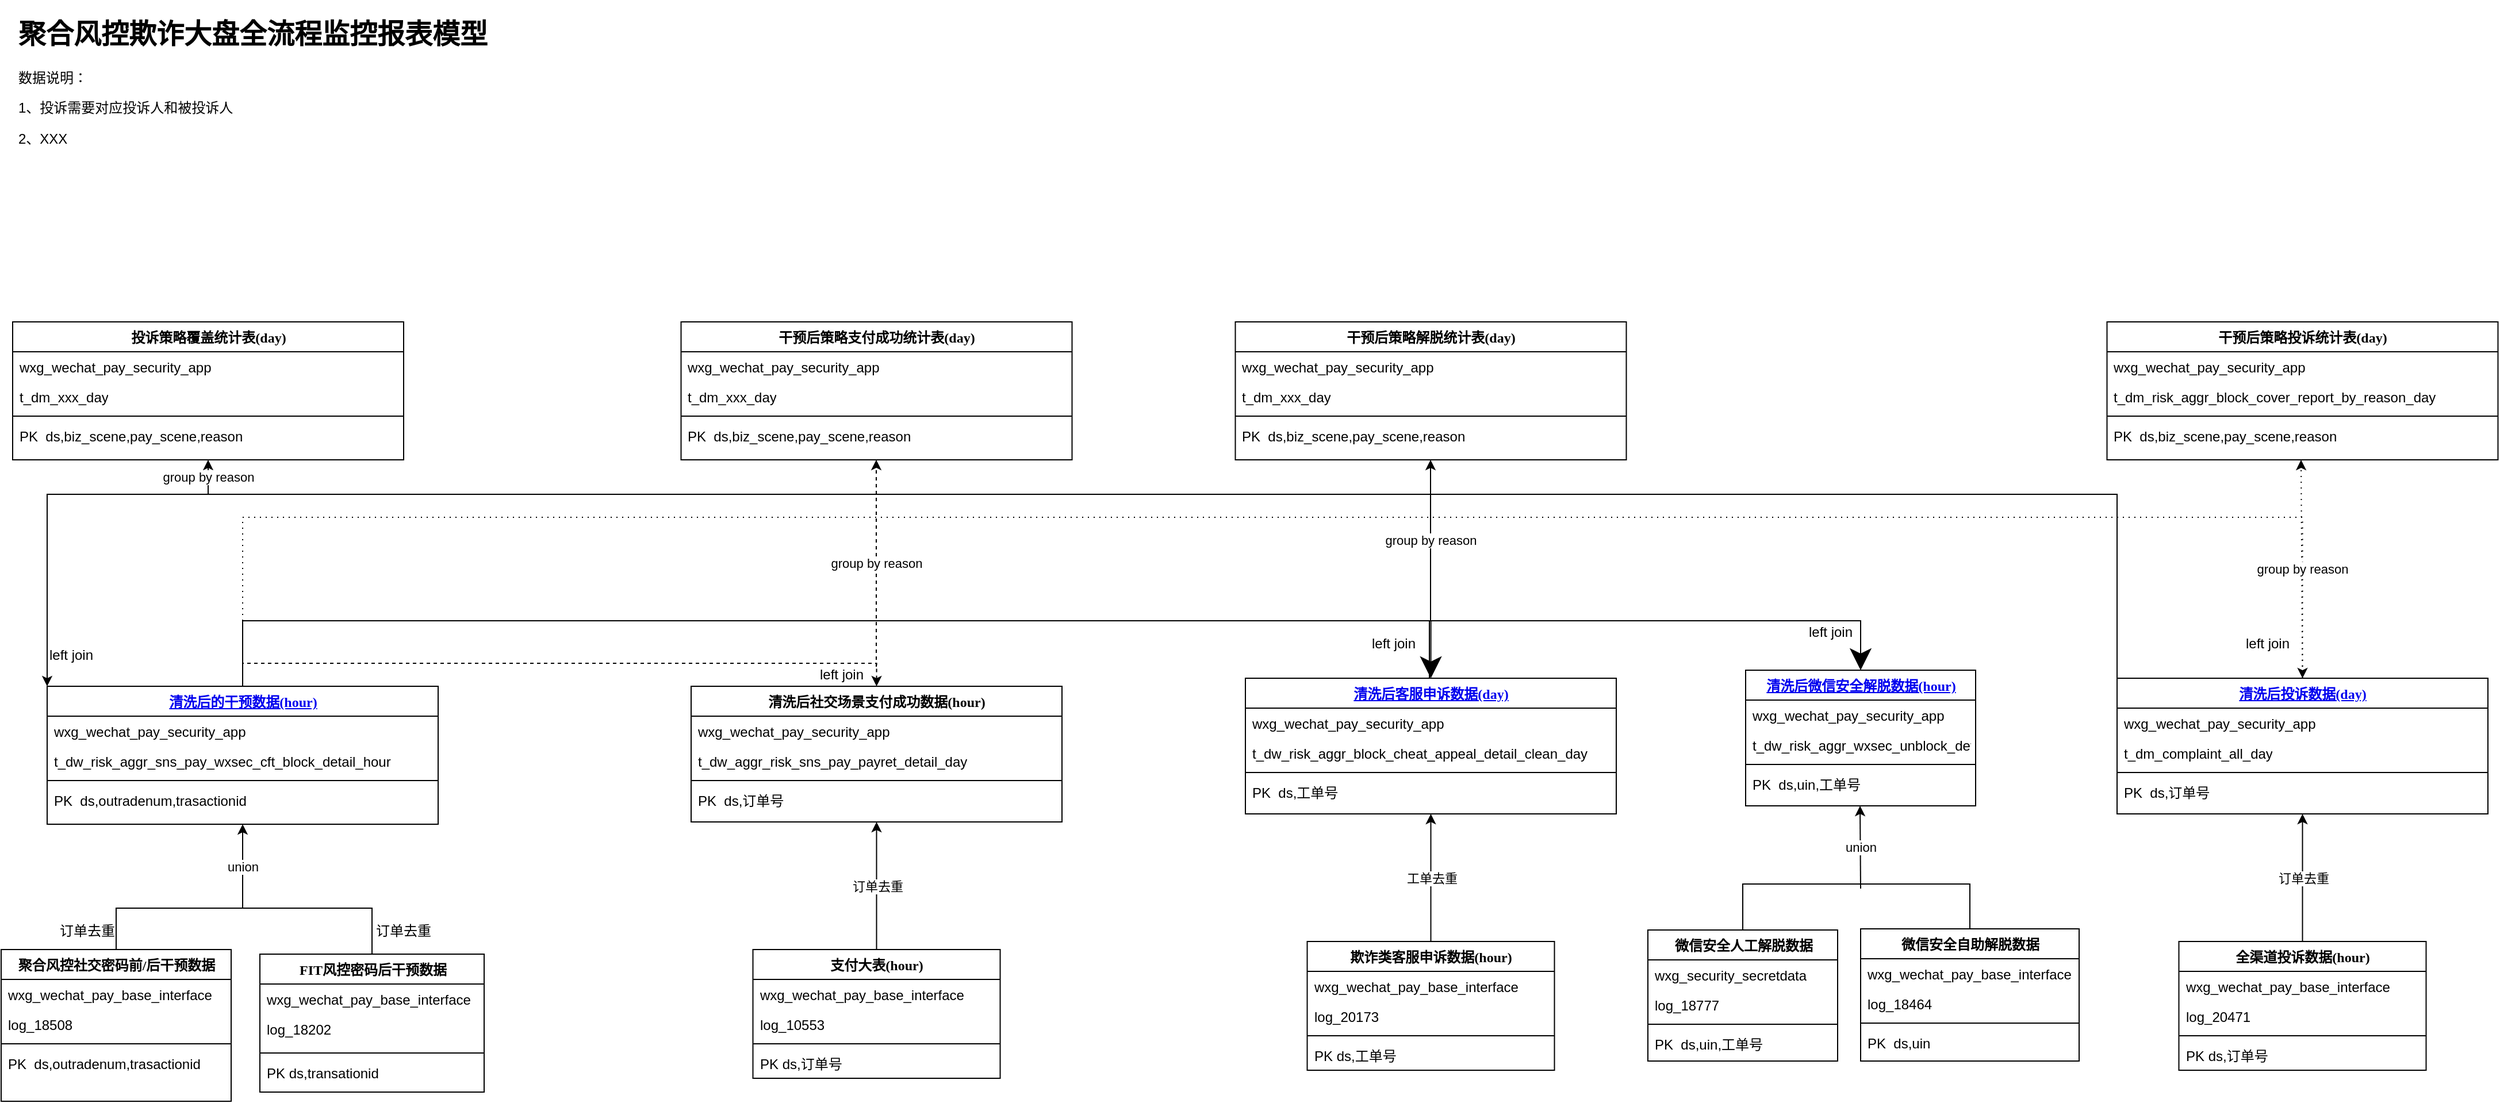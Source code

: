 <mxfile version="13.6.2" type="github">
  <diagram name="Page-1" id="6133507b-19e7-1e82-6fc7-422aa6c4b21f">
    <mxGraphModel dx="1268" dy="1055" grid="1" gridSize="10" guides="1" tooltips="1" connect="1" arrows="1" fold="1" page="1" pageScale="1" pageWidth="2336" pageHeight="1654" background="#ffffff" math="0" shadow="0">
      <root>
        <mxCell id="0" />
        <mxCell id="1" parent="0" />
        <mxCell id="b94bc138ca980ef-8" style="edgeStyle=orthogonalEdgeStyle;rounded=0;html=1;labelBackgroundColor=none;startArrow=none;startFill=0;startSize=8;endArrow=classic;endFill=1;endSize=16;fontFamily=Verdana;fontSize=12;exitX=0.5;exitY=0;exitDx=0;exitDy=0;entryX=0.5;entryY=0;entryDx=0;entryDy=0;" parent="1" source="78961159f06e98e8-43" target="M_9KOcnQaPbsYo9cMEfQ-25" edge="1">
          <mxGeometry relative="1" as="geometry">
            <Array as="points">
              <mxPoint x="260" y="720" />
              <mxPoint x="1293" y="720" />
            </Array>
          </mxGeometry>
        </mxCell>
        <mxCell id="M_9KOcnQaPbsYo9cMEfQ-35" style="rounded=0;orthogonalLoop=1;jettySize=auto;html=1;exitX=0.5;exitY=0;exitDx=0;exitDy=0;entryX=0.5;entryY=0;entryDx=0;entryDy=0;verticalAlign=middle;endArrow=none;endFill=0;edgeStyle=orthogonalEdgeStyle;" edge="1" parent="1" source="235556782a83e6d0-1" target="78961159f06e98e8-69">
          <mxGeometry relative="1" as="geometry">
            <Array as="points">
              <mxPoint x="150" y="970" />
              <mxPoint x="373" y="970" />
            </Array>
          </mxGeometry>
        </mxCell>
        <mxCell id="M_9KOcnQaPbsYo9cMEfQ-14" value="&lt;h1&gt;聚合风控欺诈大盘全流程监控报表模型&lt;/h1&gt;&lt;p&gt;数据说明：&lt;/p&gt;&lt;p&gt;1、投诉需要对应投诉人和被投诉人&lt;/p&gt;&lt;p&gt;2、XXX&lt;/p&gt;" style="text;html=1;strokeColor=none;fillColor=none;spacing=5;spacingTop=-20;whiteSpace=wrap;overflow=hidden;rounded=0;" vertex="1" parent="1">
          <mxGeometry x="60" y="190" width="435" height="120" as="geometry" />
        </mxCell>
        <mxCell id="M_9KOcnQaPbsYo9cMEfQ-30" value="" style="endArrow=classic;html=1;entryX=0.5;entryY=1;entryDx=0;entryDy=0;exitX=0.5;exitY=0;exitDx=0;exitDy=0;" edge="1" parent="1" source="78961159f06e98e8-95" target="M_9KOcnQaPbsYo9cMEfQ-25">
          <mxGeometry relative="1" as="geometry">
            <mxPoint x="1295.75" y="992" as="sourcePoint" />
            <mxPoint x="1265.75" y="885" as="targetPoint" />
          </mxGeometry>
        </mxCell>
        <mxCell id="M_9KOcnQaPbsYo9cMEfQ-31" value="工单去重" style="edgeLabel;resizable=0;html=1;align=center;verticalAlign=middle;" connectable="0" vertex="1" parent="M_9KOcnQaPbsYo9cMEfQ-30">
          <mxGeometry relative="1" as="geometry" />
        </mxCell>
        <mxCell id="M_9KOcnQaPbsYo9cMEfQ-41" value="" style="endArrow=classic;html=1;entryX=0.5;entryY=1;entryDx=0;entryDy=0;" edge="1" parent="1" target="78961159f06e98e8-43">
          <mxGeometry relative="1" as="geometry">
            <mxPoint x="260" y="970" as="sourcePoint" />
            <mxPoint x="380" y="970" as="targetPoint" />
          </mxGeometry>
        </mxCell>
        <mxCell id="M_9KOcnQaPbsYo9cMEfQ-42" value="union" style="edgeLabel;resizable=0;html=1;align=center;verticalAlign=middle;" connectable="0" vertex="1" parent="M_9KOcnQaPbsYo9cMEfQ-41">
          <mxGeometry relative="1" as="geometry" />
        </mxCell>
        <mxCell id="M_9KOcnQaPbsYo9cMEfQ-103" style="edgeStyle=orthogonalEdgeStyle;rounded=0;orthogonalLoop=1;jettySize=auto;html=1;exitX=0.5;exitY=0;exitDx=0;exitDy=0;entryX=0.5;entryY=0;entryDx=0;entryDy=0;dashed=1;startArrow=none;startFill=0;endArrow=classic;endFill=1;" edge="1" parent="1" source="78961159f06e98e8-43" target="M_9KOcnQaPbsYo9cMEfQ-94">
          <mxGeometry relative="1" as="geometry" />
        </mxCell>
        <mxCell id="M_9KOcnQaPbsYo9cMEfQ-48" value="" style="endArrow=classic;html=1;entryX=0.5;entryY=1;entryDx=0;entryDy=0;" edge="1" parent="1">
          <mxGeometry relative="1" as="geometry">
            <mxPoint x="1667" y="953" as="sourcePoint" />
            <mxPoint x="1666.5" y="881" as="targetPoint" />
          </mxGeometry>
        </mxCell>
        <mxCell id="M_9KOcnQaPbsYo9cMEfQ-49" value="union" style="edgeLabel;resizable=0;html=1;align=center;verticalAlign=middle;" connectable="0" vertex="1" parent="M_9KOcnQaPbsYo9cMEfQ-48">
          <mxGeometry relative="1" as="geometry" />
        </mxCell>
        <mxCell id="M_9KOcnQaPbsYo9cMEfQ-50" style="rounded=0;orthogonalLoop=1;jettySize=auto;html=1;exitX=0.5;exitY=0;exitDx=0;exitDy=0;entryX=0.5;entryY=0;entryDx=0;entryDy=0;verticalAlign=middle;endArrow=none;endFill=0;edgeStyle=orthogonalEdgeStyle;" edge="1" parent="1" source="78961159f06e98e8-108" target="78961159f06e98e8-82">
          <mxGeometry relative="1" as="geometry">
            <mxPoint x="1555.75" y="985" as="sourcePoint" />
            <mxPoint x="1778.25" y="989" as="targetPoint" />
            <Array as="points">
              <mxPoint x="1565" y="949" />
              <mxPoint x="1762" y="949" />
            </Array>
          </mxGeometry>
        </mxCell>
        <mxCell id="M_9KOcnQaPbsYo9cMEfQ-60" value="订单去重" style="text;html=1;strokeColor=none;fillColor=none;align=center;verticalAlign=middle;whiteSpace=wrap;rounded=0;" vertex="1" parent="1">
          <mxGeometry x="100" y="980" width="50" height="20" as="geometry" />
        </mxCell>
        <mxCell id="M_9KOcnQaPbsYo9cMEfQ-61" value="订单去重" style="text;html=1;strokeColor=none;fillColor=none;align=center;verticalAlign=middle;whiteSpace=wrap;rounded=0;" vertex="1" parent="1">
          <mxGeometry x="370" y="980" width="60" height="20" as="geometry" />
        </mxCell>
        <mxCell id="M_9KOcnQaPbsYo9cMEfQ-69" value="" style="endArrow=classic;html=1;entryX=0.5;entryY=1;entryDx=0;entryDy=0;exitX=0.5;exitY=0;exitDx=0;exitDy=0;" edge="1" source="M_9KOcnQaPbsYo9cMEfQ-64" target="M_9KOcnQaPbsYo9cMEfQ-71" parent="1">
          <mxGeometry relative="1" as="geometry">
            <mxPoint x="2053.75" y="992" as="sourcePoint" />
            <mxPoint x="2023.75" y="885" as="targetPoint" />
          </mxGeometry>
        </mxCell>
        <mxCell id="M_9KOcnQaPbsYo9cMEfQ-70" value="订单去重" style="edgeLabel;resizable=0;html=1;align=center;verticalAlign=middle;" connectable="0" vertex="1" parent="M_9KOcnQaPbsYo9cMEfQ-69">
          <mxGeometry relative="1" as="geometry" />
        </mxCell>
        <mxCell id="M_9KOcnQaPbsYo9cMEfQ-82" value="" style="endArrow=classic;html=1;" edge="1" parent="1">
          <mxGeometry relative="1" as="geometry">
            <mxPoint x="1293" y="720" as="sourcePoint" />
            <mxPoint x="1293" y="580" as="targetPoint" />
          </mxGeometry>
        </mxCell>
        <mxCell id="M_9KOcnQaPbsYo9cMEfQ-83" value="group by reason" style="edgeLabel;resizable=0;html=1;align=center;verticalAlign=middle;" connectable="0" vertex="1" parent="M_9KOcnQaPbsYo9cMEfQ-82">
          <mxGeometry relative="1" as="geometry" />
        </mxCell>
        <mxCell id="M_9KOcnQaPbsYo9cMEfQ-84" value="left join" style="text;html=1;strokeColor=none;fillColor=none;align=center;verticalAlign=middle;whiteSpace=wrap;rounded=0;" vertex="1" parent="1">
          <mxGeometry x="1230" y="730" width="62" height="20" as="geometry" />
        </mxCell>
        <mxCell id="M_9KOcnQaPbsYo9cMEfQ-85" value="left join" style="text;html=1;strokeColor=none;fillColor=none;align=center;verticalAlign=middle;whiteSpace=wrap;rounded=0;" vertex="1" parent="1">
          <mxGeometry x="1610" y="720" width="62" height="20" as="geometry" />
        </mxCell>
        <mxCell id="M_9KOcnQaPbsYo9cMEfQ-86" style="edgeStyle=orthogonalEdgeStyle;rounded=0;html=1;labelBackgroundColor=none;startArrow=none;startFill=0;startSize=8;endArrow=classic;endFill=1;endSize=16;fontFamily=Verdana;fontSize=12;exitX=0.5;exitY=0;exitDx=0;exitDy=0;entryX=0.5;entryY=0;entryDx=0;entryDy=0;" edge="1" parent="1" target="78961159f06e98e8-17">
          <mxGeometry relative="1" as="geometry">
            <Array as="points">
              <mxPoint x="1292" y="720" />
              <mxPoint x="1667" y="720" />
            </Array>
            <mxPoint x="1292" y="770" as="sourcePoint" />
            <mxPoint x="1703.25" y="770" as="targetPoint" />
          </mxGeometry>
        </mxCell>
        <mxCell id="M_9KOcnQaPbsYo9cMEfQ-87" value="" style="endArrow=classic;html=1;entryX=0.5;entryY=1;entryDx=0;entryDy=0;exitX=0.5;exitY=0;exitDx=0;exitDy=0;" edge="1" source="M_9KOcnQaPbsYo9cMEfQ-89" target="M_9KOcnQaPbsYo9cMEfQ-94" parent="1">
          <mxGeometry relative="1" as="geometry">
            <mxPoint x="813.75" y="999" as="sourcePoint" />
            <mxPoint x="783.75" y="892" as="targetPoint" />
          </mxGeometry>
        </mxCell>
        <mxCell id="M_9KOcnQaPbsYo9cMEfQ-88" value="订单去重" style="edgeLabel;resizable=0;html=1;align=center;verticalAlign=middle;" connectable="0" vertex="1" parent="M_9KOcnQaPbsYo9cMEfQ-87">
          <mxGeometry relative="1" as="geometry" />
        </mxCell>
        <mxCell id="M_9KOcnQaPbsYo9cMEfQ-101" value="left join" style="text;html=1;strokeColor=none;fillColor=none;align=center;verticalAlign=middle;whiteSpace=wrap;rounded=0;" vertex="1" parent="1">
          <mxGeometry x="750" y="757" width="62" height="20" as="geometry" />
        </mxCell>
        <mxCell id="M_9KOcnQaPbsYo9cMEfQ-110" value="" style="endArrow=classic;html=1;dashed=1;" edge="1" parent="1">
          <mxGeometry relative="1" as="geometry">
            <mxPoint x="811" y="760" as="sourcePoint" />
            <mxPoint x="811" y="580" as="targetPoint" />
          </mxGeometry>
        </mxCell>
        <mxCell id="M_9KOcnQaPbsYo9cMEfQ-111" value="group by reason" style="edgeLabel;resizable=0;html=1;align=center;verticalAlign=middle;" connectable="0" vertex="1" parent="M_9KOcnQaPbsYo9cMEfQ-110">
          <mxGeometry relative="1" as="geometry" />
        </mxCell>
        <mxCell id="M_9KOcnQaPbsYo9cMEfQ-112" style="edgeStyle=orthogonalEdgeStyle;rounded=0;orthogonalLoop=1;jettySize=auto;html=1;entryX=0.5;entryY=0;entryDx=0;entryDy=0;dashed=1;startArrow=none;startFill=0;endArrow=classic;endFill=1;dashPattern=1 4;" edge="1" parent="1" target="M_9KOcnQaPbsYo9cMEfQ-71">
          <mxGeometry relative="1" as="geometry">
            <mxPoint x="260" y="770" as="sourcePoint" />
            <mxPoint x="821.25" y="787" as="targetPoint" />
            <Array as="points">
              <mxPoint x="260" y="630" />
              <mxPoint x="2051" y="630" />
            </Array>
          </mxGeometry>
        </mxCell>
        <mxCell id="M_9KOcnQaPbsYo9cMEfQ-113" value="left join" style="text;html=1;strokeColor=none;fillColor=none;align=center;verticalAlign=middle;whiteSpace=wrap;rounded=0;" vertex="1" parent="1">
          <mxGeometry x="1990" y="730" width="62" height="20" as="geometry" />
        </mxCell>
        <mxCell id="M_9KOcnQaPbsYo9cMEfQ-119" value="" style="endArrow=classic;html=1;dashed=1;dashPattern=1 4;exitX=0.5;exitY=0;exitDx=0;exitDy=0;" edge="1" parent="1" source="M_9KOcnQaPbsYo9cMEfQ-71">
          <mxGeometry relative="1" as="geometry">
            <mxPoint x="2050" y="720" as="sourcePoint" />
            <mxPoint x="2050" y="580" as="targetPoint" />
          </mxGeometry>
        </mxCell>
        <mxCell id="M_9KOcnQaPbsYo9cMEfQ-120" value="group by reason" style="edgeLabel;resizable=0;html=1;align=center;verticalAlign=middle;" connectable="0" vertex="1" parent="M_9KOcnQaPbsYo9cMEfQ-119">
          <mxGeometry relative="1" as="geometry" />
        </mxCell>
        <mxCell id="M_9KOcnQaPbsYo9cMEfQ-121" style="edgeStyle=orthogonalEdgeStyle;rounded=0;orthogonalLoop=1;jettySize=auto;html=1;entryX=0;entryY=0;entryDx=0;entryDy=0;startArrow=classic;startFill=1;endArrow=none;endFill=0;exitX=0;exitY=0;exitDx=0;exitDy=0;" edge="1" parent="1" source="78961159f06e98e8-43" target="M_9KOcnQaPbsYo9cMEfQ-71">
          <mxGeometry relative="1" as="geometry">
            <mxPoint x="130" y="750" as="sourcePoint" />
            <mxPoint x="1921.25" y="750" as="targetPoint" />
            <Array as="points">
              <mxPoint x="90" y="610" />
              <mxPoint x="1890" y="610" />
            </Array>
          </mxGeometry>
        </mxCell>
        <mxCell id="M_9KOcnQaPbsYo9cMEfQ-122" value="left join" style="text;html=1;strokeColor=none;fillColor=none;align=center;verticalAlign=middle;whiteSpace=wrap;rounded=0;" vertex="1" parent="1">
          <mxGeometry x="80" y="740" width="62" height="20" as="geometry" />
        </mxCell>
        <mxCell id="M_9KOcnQaPbsYo9cMEfQ-128" value="" style="endArrow=classic;html=1;" edge="1" parent="1">
          <mxGeometry relative="1" as="geometry">
            <mxPoint x="230" y="610" as="sourcePoint" />
            <mxPoint x="230" y="580" as="targetPoint" />
          </mxGeometry>
        </mxCell>
        <mxCell id="M_9KOcnQaPbsYo9cMEfQ-129" value="group by reason" style="edgeLabel;resizable=0;html=1;align=center;verticalAlign=middle;" connectable="0" vertex="1" parent="M_9KOcnQaPbsYo9cMEfQ-128">
          <mxGeometry relative="1" as="geometry" />
        </mxCell>
        <mxCell id="235556782a83e6d0-1" value="聚合风控社交密码前/后干预数据" style="swimlane;html=1;fontStyle=1;align=center;verticalAlign=top;childLayout=stackLayout;horizontal=1;startSize=26;horizontalStack=0;resizeParent=1;resizeLast=0;collapsible=1;marginBottom=0;swimlaneFillColor=#ffffff;rounded=0;shadow=0;comic=0;labelBackgroundColor=none;strokeWidth=1;fillColor=none;fontFamily=Verdana;fontSize=12" parent="1" vertex="1">
          <mxGeometry x="50" y="1006" width="200" height="132" as="geometry" />
        </mxCell>
        <mxCell id="235556782a83e6d0-2" value="wxg_wechat_pay_base_interface" style="text;html=1;strokeColor=none;fillColor=none;align=left;verticalAlign=top;spacingLeft=4;spacingRight=4;whiteSpace=wrap;overflow=hidden;rotatable=0;points=[[0,0.5],[1,0.5]];portConstraint=eastwest;" parent="235556782a83e6d0-1" vertex="1">
          <mxGeometry y="26" width="200" height="26" as="geometry" />
        </mxCell>
        <mxCell id="235556782a83e6d0-3" value="log_18508" style="text;html=1;strokeColor=none;fillColor=none;align=left;verticalAlign=top;spacingLeft=4;spacingRight=4;whiteSpace=wrap;overflow=hidden;rotatable=0;points=[[0,0.5],[1,0.5]];portConstraint=eastwest;" parent="235556782a83e6d0-1" vertex="1">
          <mxGeometry y="52" width="200" height="26" as="geometry" />
        </mxCell>
        <mxCell id="M_9KOcnQaPbsYo9cMEfQ-1" value="" style="line;html=1;strokeWidth=1;fillColor=none;align=left;verticalAlign=middle;spacingTop=-1;spacingLeft=3;spacingRight=3;rotatable=0;labelPosition=right;points=[];portConstraint=eastwest;" vertex="1" parent="235556782a83e6d0-1">
          <mxGeometry y="78" width="200" height="8" as="geometry" />
        </mxCell>
        <mxCell id="M_9KOcnQaPbsYo9cMEfQ-2" value="PK&amp;nbsp; ds,outradenum,trasactionid" style="text;html=1;strokeColor=none;fillColor=none;align=left;verticalAlign=top;spacingLeft=4;spacingRight=4;whiteSpace=wrap;overflow=hidden;rotatable=0;points=[[0,0.5],[1,0.5]];portConstraint=eastwest;" vertex="1" parent="235556782a83e6d0-1">
          <mxGeometry y="86" width="200" height="26" as="geometry" />
        </mxCell>
        <mxCell id="78961159f06e98e8-69" value="FIT风控密码后干预数据" style="swimlane;html=1;fontStyle=1;align=center;verticalAlign=top;childLayout=stackLayout;horizontal=1;startSize=26;horizontalStack=0;resizeParent=1;resizeLast=0;collapsible=1;marginBottom=0;swimlaneFillColor=#ffffff;rounded=0;shadow=0;comic=0;labelBackgroundColor=none;strokeWidth=1;fillColor=none;fontFamily=Verdana;fontSize=12" parent="1" vertex="1">
          <mxGeometry x="275" y="1010" width="195" height="120" as="geometry">
            <mxRectangle x="255" y="440" width="160" height="26" as="alternateBounds" />
          </mxGeometry>
        </mxCell>
        <mxCell id="M_9KOcnQaPbsYo9cMEfQ-3" value="wxg_wechat_pay_base_interface" style="text;html=1;strokeColor=none;fillColor=none;align=left;verticalAlign=top;spacingLeft=4;spacingRight=4;whiteSpace=wrap;overflow=hidden;rotatable=0;points=[[0,0.5],[1,0.5]];portConstraint=eastwest;" vertex="1" parent="78961159f06e98e8-69">
          <mxGeometry y="26" width="195" height="26" as="geometry" />
        </mxCell>
        <mxCell id="M_9KOcnQaPbsYo9cMEfQ-7" value="log_18202" style="text;html=1;strokeColor=none;fillColor=none;align=left;verticalAlign=top;spacingLeft=4;spacingRight=4;whiteSpace=wrap;overflow=hidden;rotatable=0;points=[[0,0.5],[1,0.5]];portConstraint=eastwest;" vertex="1" parent="78961159f06e98e8-69">
          <mxGeometry y="52" width="195" height="30" as="geometry" />
        </mxCell>
        <mxCell id="78961159f06e98e8-77" value="" style="line;html=1;strokeWidth=1;fillColor=none;align=left;verticalAlign=middle;spacingTop=-1;spacingLeft=3;spacingRight=3;rotatable=0;labelPosition=right;points=[];portConstraint=eastwest;" parent="78961159f06e98e8-69" vertex="1">
          <mxGeometry y="82" width="195" height="8" as="geometry" />
        </mxCell>
        <mxCell id="M_9KOcnQaPbsYo9cMEfQ-9" value="PK ds,transationid" style="text;html=1;strokeColor=none;fillColor=none;align=left;verticalAlign=top;spacingLeft=4;spacingRight=4;whiteSpace=wrap;overflow=hidden;rotatable=0;points=[[0,0.5],[1,0.5]];portConstraint=eastwest;" vertex="1" parent="78961159f06e98e8-69">
          <mxGeometry y="90" width="195" height="30" as="geometry" />
        </mxCell>
        <mxCell id="78961159f06e98e8-43" value="&lt;div&gt;&lt;a href=&quot;http://wxpay.oa.com/kunpeng/index2.php/cxdata_platform/index#/data-compute/my-task/detail?id=20200811231715878&quot;&gt;清洗后的干预数据(hour)&lt;/a&gt;&lt;/div&gt;" style="swimlane;html=1;fontStyle=1;align=center;verticalAlign=top;childLayout=stackLayout;horizontal=1;startSize=26;horizontalStack=0;resizeParent=1;resizeLast=0;collapsible=1;marginBottom=0;swimlaneFillColor=#ffffff;rounded=0;shadow=0;comic=0;labelBackgroundColor=none;strokeWidth=1;fillColor=none;fontFamily=Verdana;fontSize=12" parent="1" vertex="1">
          <mxGeometry x="90" y="777" width="340" height="120" as="geometry" />
        </mxCell>
        <mxCell id="78961159f06e98e8-44" value="&lt;span&gt;wxg_wechat_pay_security_app&lt;/span&gt;" style="text;html=1;strokeColor=none;fillColor=none;align=left;verticalAlign=top;spacingLeft=4;spacingRight=4;whiteSpace=wrap;overflow=hidden;rotatable=0;points=[[0,0.5],[1,0.5]];portConstraint=eastwest;" parent="78961159f06e98e8-43" vertex="1">
          <mxGeometry y="26" width="340" height="26" as="geometry" />
        </mxCell>
        <mxCell id="78961159f06e98e8-52" value="t_dw_risk_aggr_sns_pay_wxsec_cft_block_detail_hour" style="text;html=1;strokeColor=none;fillColor=none;align=left;verticalAlign=top;spacingLeft=4;spacingRight=4;whiteSpace=wrap;overflow=hidden;rotatable=0;points=[[0,0.5],[1,0.5]];portConstraint=eastwest;" parent="78961159f06e98e8-43" vertex="1">
          <mxGeometry y="52" width="340" height="26" as="geometry" />
        </mxCell>
        <mxCell id="78961159f06e98e8-51" value="" style="line;html=1;strokeWidth=1;fillColor=none;align=left;verticalAlign=middle;spacingTop=-1;spacingLeft=3;spacingRight=3;rotatable=0;labelPosition=right;points=[];portConstraint=eastwest;" parent="78961159f06e98e8-43" vertex="1">
          <mxGeometry y="78" width="340" height="8" as="geometry" />
        </mxCell>
        <mxCell id="78961159f06e98e8-45" value="PK&amp;nbsp; ds,outradenum,trasactionid" style="text;html=1;strokeColor=none;fillColor=none;align=left;verticalAlign=top;spacingLeft=4;spacingRight=4;whiteSpace=wrap;overflow=hidden;rotatable=0;points=[[0,0.5],[1,0.5]];portConstraint=eastwest;" parent="78961159f06e98e8-43" vertex="1">
          <mxGeometry y="86" width="340" height="26" as="geometry" />
        </mxCell>
        <mxCell id="M_9KOcnQaPbsYo9cMEfQ-64" value="全渠道投诉数据(hour)" style="swimlane;html=1;fontStyle=1;align=center;verticalAlign=top;childLayout=stackLayout;horizontal=1;startSize=26;horizontalStack=0;resizeParent=1;resizeLast=0;collapsible=1;marginBottom=0;swimlaneFillColor=#ffffff;rounded=0;shadow=0;comic=0;labelBackgroundColor=none;strokeWidth=1;fillColor=none;fontFamily=Verdana;fontSize=12" vertex="1" parent="1">
          <mxGeometry x="1943.75" y="999" width="215" height="112" as="geometry" />
        </mxCell>
        <mxCell id="M_9KOcnQaPbsYo9cMEfQ-65" value="wxg_wechat_pay_base_interface" style="text;html=1;strokeColor=none;fillColor=none;align=left;verticalAlign=top;spacingLeft=4;spacingRight=4;whiteSpace=wrap;overflow=hidden;rotatable=0;points=[[0,0.5],[1,0.5]];portConstraint=eastwest;" vertex="1" parent="M_9KOcnQaPbsYo9cMEfQ-64">
          <mxGeometry y="26" width="215" height="26" as="geometry" />
        </mxCell>
        <mxCell id="M_9KOcnQaPbsYo9cMEfQ-66" value="log_20471" style="text;html=1;strokeColor=none;fillColor=none;align=left;verticalAlign=top;spacingLeft=4;spacingRight=4;whiteSpace=wrap;overflow=hidden;rotatable=0;points=[[0,0.5],[1,0.5]];portConstraint=eastwest;" vertex="1" parent="M_9KOcnQaPbsYo9cMEfQ-64">
          <mxGeometry y="52" width="215" height="26" as="geometry" />
        </mxCell>
        <mxCell id="M_9KOcnQaPbsYo9cMEfQ-67" value="" style="line;html=1;strokeWidth=1;fillColor=none;align=left;verticalAlign=middle;spacingTop=-1;spacingLeft=3;spacingRight=3;rotatable=0;labelPosition=right;points=[];portConstraint=eastwest;" vertex="1" parent="M_9KOcnQaPbsYo9cMEfQ-64">
          <mxGeometry y="78" width="215" height="8" as="geometry" />
        </mxCell>
        <mxCell id="M_9KOcnQaPbsYo9cMEfQ-68" value="PK ds,订单号" style="text;html=1;strokeColor=none;fillColor=none;align=left;verticalAlign=top;spacingLeft=4;spacingRight=4;whiteSpace=wrap;overflow=hidden;rotatable=0;points=[[0,0.5],[1,0.5]];portConstraint=eastwest;" vertex="1" parent="M_9KOcnQaPbsYo9cMEfQ-64">
          <mxGeometry y="86" width="215" height="26" as="geometry" />
        </mxCell>
        <mxCell id="M_9KOcnQaPbsYo9cMEfQ-71" value="&lt;a href=&quot;http://wxpay.oa.com/kunpeng/index2.php/cxdata_platform/index#/data-compute/my-task/detail?id=20200605174019558&quot;&gt;清洗后投诉数据(day)&lt;/a&gt;" style="swimlane;html=1;fontStyle=1;align=center;verticalAlign=top;childLayout=stackLayout;horizontal=1;startSize=26;horizontalStack=0;resizeParent=1;resizeLast=0;collapsible=1;marginBottom=0;swimlaneFillColor=#ffffff;rounded=0;shadow=0;comic=0;labelBackgroundColor=none;strokeWidth=1;fillColor=none;fontFamily=Verdana;fontSize=12" vertex="1" parent="1">
          <mxGeometry x="1890" y="770" width="322.5" height="118" as="geometry" />
        </mxCell>
        <mxCell id="M_9KOcnQaPbsYo9cMEfQ-72" value="wxg_wechat_pay_security_app" style="text;html=1;strokeColor=none;fillColor=none;align=left;verticalAlign=top;spacingLeft=4;spacingRight=4;whiteSpace=wrap;overflow=hidden;rotatable=0;points=[[0,0.5],[1,0.5]];portConstraint=eastwest;" vertex="1" parent="M_9KOcnQaPbsYo9cMEfQ-71">
          <mxGeometry y="26" width="322.5" height="26" as="geometry" />
        </mxCell>
        <mxCell id="M_9KOcnQaPbsYo9cMEfQ-73" value="t_dm_complaint_all_day" style="text;html=1;strokeColor=none;fillColor=none;align=left;verticalAlign=top;spacingLeft=4;spacingRight=4;whiteSpace=wrap;overflow=hidden;rotatable=0;points=[[0,0.5],[1,0.5]];portConstraint=eastwest;" vertex="1" parent="M_9KOcnQaPbsYo9cMEfQ-71">
          <mxGeometry y="52" width="322.5" height="26" as="geometry" />
        </mxCell>
        <mxCell id="M_9KOcnQaPbsYo9cMEfQ-74" value="" style="line;html=1;strokeWidth=1;fillColor=none;align=left;verticalAlign=middle;spacingTop=-1;spacingLeft=3;spacingRight=3;rotatable=0;labelPosition=right;points=[];portConstraint=eastwest;" vertex="1" parent="M_9KOcnQaPbsYo9cMEfQ-71">
          <mxGeometry y="78" width="322.5" height="8" as="geometry" />
        </mxCell>
        <mxCell id="M_9KOcnQaPbsYo9cMEfQ-75" value="PK&amp;nbsp; ds,订单号" style="text;html=1;strokeColor=none;fillColor=none;align=left;verticalAlign=top;spacingLeft=4;spacingRight=4;whiteSpace=wrap;overflow=hidden;rotatable=0;points=[[0,0.5],[1,0.5]];portConstraint=eastwest;" vertex="1" parent="M_9KOcnQaPbsYo9cMEfQ-71">
          <mxGeometry y="86" width="322.5" height="26" as="geometry" />
        </mxCell>
        <mxCell id="78961159f06e98e8-108" value="微信安全人工解脱数据" style="swimlane;html=1;fontStyle=1;align=center;verticalAlign=top;childLayout=stackLayout;horizontal=1;startSize=26;horizontalStack=0;resizeParent=1;resizeLast=0;collapsible=1;marginBottom=0;swimlaneFillColor=#ffffff;rounded=0;shadow=0;comic=0;labelBackgroundColor=none;strokeWidth=1;fillColor=none;fontFamily=Verdana;fontSize=12" parent="1" vertex="1">
          <mxGeometry x="1482" y="989" width="165" height="114" as="geometry" />
        </mxCell>
        <mxCell id="78961159f06e98e8-109" value="wxg_security_secretdata" style="text;html=1;strokeColor=none;fillColor=none;align=left;verticalAlign=top;spacingLeft=4;spacingRight=4;whiteSpace=wrap;overflow=hidden;rotatable=0;points=[[0,0.5],[1,0.5]];portConstraint=eastwest;" parent="78961159f06e98e8-108" vertex="1">
          <mxGeometry y="26" width="165" height="26" as="geometry" />
        </mxCell>
        <mxCell id="78961159f06e98e8-110" value="log_18777" style="text;html=1;strokeColor=none;fillColor=none;align=left;verticalAlign=top;spacingLeft=4;spacingRight=4;whiteSpace=wrap;overflow=hidden;rotatable=0;points=[[0,0.5],[1,0.5]];portConstraint=eastwest;" parent="78961159f06e98e8-108" vertex="1">
          <mxGeometry y="52" width="165" height="26" as="geometry" />
        </mxCell>
        <mxCell id="78961159f06e98e8-116" value="" style="line;html=1;strokeWidth=1;fillColor=none;align=left;verticalAlign=middle;spacingTop=-1;spacingLeft=3;spacingRight=3;rotatable=0;labelPosition=right;points=[];portConstraint=eastwest;" parent="78961159f06e98e8-108" vertex="1">
          <mxGeometry y="78" width="165" height="8" as="geometry" />
        </mxCell>
        <mxCell id="78961159f06e98e8-117" value="PK&amp;nbsp; ds,uin,工单号" style="text;html=1;strokeColor=none;fillColor=none;align=left;verticalAlign=top;spacingLeft=4;spacingRight=4;whiteSpace=wrap;overflow=hidden;rotatable=0;points=[[0,0.5],[1,0.5]];portConstraint=eastwest;" parent="78961159f06e98e8-108" vertex="1">
          <mxGeometry y="86" width="165" height="26" as="geometry" />
        </mxCell>
        <mxCell id="78961159f06e98e8-82" value="微信安全自助解脱数据" style="swimlane;html=1;fontStyle=1;align=center;verticalAlign=top;childLayout=stackLayout;horizontal=1;startSize=26;horizontalStack=0;resizeParent=1;resizeLast=0;collapsible=1;marginBottom=0;swimlaneFillColor=#ffffff;rounded=0;shadow=0;comic=0;labelBackgroundColor=none;strokeWidth=1;fillColor=none;fontFamily=Verdana;fontSize=12" parent="1" vertex="1">
          <mxGeometry x="1667" y="988" width="190" height="115" as="geometry" />
        </mxCell>
        <mxCell id="78961159f06e98e8-84" value="wxg_wechat_pay_base_interface" style="text;html=1;strokeColor=none;fillColor=none;align=left;verticalAlign=top;spacingLeft=4;spacingRight=4;whiteSpace=wrap;overflow=hidden;rotatable=0;points=[[0,0.5],[1,0.5]];portConstraint=eastwest;" parent="78961159f06e98e8-82" vertex="1">
          <mxGeometry y="26" width="190" height="26" as="geometry" />
        </mxCell>
        <mxCell id="78961159f06e98e8-89" value="log_18464" style="text;html=1;strokeColor=none;fillColor=none;align=left;verticalAlign=top;spacingLeft=4;spacingRight=4;whiteSpace=wrap;overflow=hidden;rotatable=0;points=[[0,0.5],[1,0.5]];portConstraint=eastwest;" parent="78961159f06e98e8-82" vertex="1">
          <mxGeometry y="52" width="190" height="26" as="geometry" />
        </mxCell>
        <mxCell id="78961159f06e98e8-90" value="" style="line;html=1;strokeWidth=1;fillColor=none;align=left;verticalAlign=middle;spacingTop=-1;spacingLeft=3;spacingRight=3;rotatable=0;labelPosition=right;points=[];portConstraint=eastwest;" parent="78961159f06e98e8-82" vertex="1">
          <mxGeometry y="78" width="190" height="8" as="geometry" />
        </mxCell>
        <mxCell id="78961159f06e98e8-94" value="PK&amp;nbsp; ds,uin" style="text;html=1;strokeColor=none;fillColor=none;align=left;verticalAlign=top;spacingLeft=4;spacingRight=4;whiteSpace=wrap;overflow=hidden;rotatable=0;points=[[0,0.5],[1,0.5]];portConstraint=eastwest;" parent="78961159f06e98e8-82" vertex="1">
          <mxGeometry y="86" width="190" height="26" as="geometry" />
        </mxCell>
        <mxCell id="78961159f06e98e8-17" value="&lt;a href=&quot;http://wxpay.oa.com/kunpeng/index2.php/cxdata_platform/index#/data-compute/my-task/detail?id=20200811165804858&quot;&gt;清洗后微信安全解脱数据(hour)&lt;/a&gt;" style="swimlane;html=1;fontStyle=1;align=center;verticalAlign=top;childLayout=stackLayout;horizontal=1;startSize=26;horizontalStack=0;resizeParent=1;resizeLast=0;collapsible=1;marginBottom=0;swimlaneFillColor=#ffffff;rounded=0;shadow=0;comic=0;labelBackgroundColor=none;strokeWidth=1;fillColor=none;fontFamily=Verdana;fontSize=12" parent="1" vertex="1">
          <mxGeometry x="1567" y="763" width="200" height="118" as="geometry" />
        </mxCell>
        <mxCell id="78961159f06e98e8-23" value="wxg_wechat_pay_security_app" style="text;html=1;strokeColor=none;fillColor=none;align=left;verticalAlign=top;spacingLeft=4;spacingRight=4;whiteSpace=wrap;overflow=hidden;rotatable=0;points=[[0,0.5],[1,0.5]];portConstraint=eastwest;" parent="78961159f06e98e8-17" vertex="1">
          <mxGeometry y="26" width="200" height="26" as="geometry" />
        </mxCell>
        <mxCell id="78961159f06e98e8-24" value="t_dw_risk_aggr_wxsec_unblock_detail_hour" style="text;html=1;strokeColor=none;fillColor=none;align=left;verticalAlign=top;spacingLeft=4;spacingRight=4;whiteSpace=wrap;overflow=hidden;rotatable=0;points=[[0,0.5],[1,0.5]];portConstraint=eastwest;" parent="78961159f06e98e8-17" vertex="1">
          <mxGeometry y="52" width="200" height="26" as="geometry" />
        </mxCell>
        <mxCell id="78961159f06e98e8-19" value="" style="line;html=1;strokeWidth=1;fillColor=none;align=left;verticalAlign=middle;spacingTop=-1;spacingLeft=3;spacingRight=3;rotatable=0;labelPosition=right;points=[];portConstraint=eastwest;" parent="78961159f06e98e8-17" vertex="1">
          <mxGeometry y="78" width="200" height="8" as="geometry" />
        </mxCell>
        <mxCell id="78961159f06e98e8-27" value="PK&amp;nbsp; ds,uin,工单号" style="text;html=1;strokeColor=none;fillColor=none;align=left;verticalAlign=top;spacingLeft=4;spacingRight=4;whiteSpace=wrap;overflow=hidden;rotatable=0;points=[[0,0.5],[1,0.5]];portConstraint=eastwest;" parent="78961159f06e98e8-17" vertex="1">
          <mxGeometry y="86" width="200" height="26" as="geometry" />
        </mxCell>
        <mxCell id="78961159f06e98e8-95" value="欺诈类客服申诉数据(hour)" style="swimlane;html=1;fontStyle=1;align=center;verticalAlign=top;childLayout=stackLayout;horizontal=1;startSize=26;horizontalStack=0;resizeParent=1;resizeLast=0;collapsible=1;marginBottom=0;swimlaneFillColor=#ffffff;rounded=0;shadow=0;comic=0;labelBackgroundColor=none;strokeWidth=1;fillColor=none;fontFamily=Verdana;fontSize=12" parent="1" vertex="1">
          <mxGeometry x="1185.75" y="999" width="215" height="112" as="geometry" />
        </mxCell>
        <mxCell id="78961159f06e98e8-96" value="wxg_wechat_pay_base_interface" style="text;html=1;strokeColor=none;fillColor=none;align=left;verticalAlign=top;spacingLeft=4;spacingRight=4;whiteSpace=wrap;overflow=hidden;rotatable=0;points=[[0,0.5],[1,0.5]];portConstraint=eastwest;" parent="78961159f06e98e8-95" vertex="1">
          <mxGeometry y="26" width="215" height="26" as="geometry" />
        </mxCell>
        <mxCell id="78961159f06e98e8-102" value="log_20173" style="text;html=1;strokeColor=none;fillColor=none;align=left;verticalAlign=top;spacingLeft=4;spacingRight=4;whiteSpace=wrap;overflow=hidden;rotatable=0;points=[[0,0.5],[1,0.5]];portConstraint=eastwest;" parent="78961159f06e98e8-95" vertex="1">
          <mxGeometry y="52" width="215" height="26" as="geometry" />
        </mxCell>
        <mxCell id="78961159f06e98e8-103" value="" style="line;html=1;strokeWidth=1;fillColor=none;align=left;verticalAlign=middle;spacingTop=-1;spacingLeft=3;spacingRight=3;rotatable=0;labelPosition=right;points=[];portConstraint=eastwest;" parent="78961159f06e98e8-95" vertex="1">
          <mxGeometry y="78" width="215" height="8" as="geometry" />
        </mxCell>
        <mxCell id="78961159f06e98e8-104" value="PK ds,工单号" style="text;html=1;strokeColor=none;fillColor=none;align=left;verticalAlign=top;spacingLeft=4;spacingRight=4;whiteSpace=wrap;overflow=hidden;rotatable=0;points=[[0,0.5],[1,0.5]];portConstraint=eastwest;" parent="78961159f06e98e8-95" vertex="1">
          <mxGeometry y="86" width="215" height="26" as="geometry" />
        </mxCell>
        <mxCell id="M_9KOcnQaPbsYo9cMEfQ-25" value="&lt;a href=&quot;http://wxpay.oa.com/kunpeng/index2.php/cxdata_platform/index#/data-compute/my-task/detail?id=20200812161544200&quot;&gt;清洗后客服申诉数据(day)&lt;/a&gt;" style="swimlane;html=1;fontStyle=1;align=center;verticalAlign=top;childLayout=stackLayout;horizontal=1;startSize=26;horizontalStack=0;resizeParent=1;resizeLast=0;collapsible=1;marginBottom=0;swimlaneFillColor=#ffffff;rounded=0;shadow=0;comic=0;labelBackgroundColor=none;strokeWidth=1;fillColor=none;fontFamily=Verdana;fontSize=12" vertex="1" parent="1">
          <mxGeometry x="1132" y="770" width="322.5" height="118" as="geometry" />
        </mxCell>
        <mxCell id="M_9KOcnQaPbsYo9cMEfQ-26" value="wxg_wechat_pay_security_app" style="text;html=1;strokeColor=none;fillColor=none;align=left;verticalAlign=top;spacingLeft=4;spacingRight=4;whiteSpace=wrap;overflow=hidden;rotatable=0;points=[[0,0.5],[1,0.5]];portConstraint=eastwest;" vertex="1" parent="M_9KOcnQaPbsYo9cMEfQ-25">
          <mxGeometry y="26" width="322.5" height="26" as="geometry" />
        </mxCell>
        <mxCell id="M_9KOcnQaPbsYo9cMEfQ-27" value="t_dw_risk_aggr_block_cheat_appeal_detail_clean_day" style="text;html=1;strokeColor=none;fillColor=none;align=left;verticalAlign=top;spacingLeft=4;spacingRight=4;whiteSpace=wrap;overflow=hidden;rotatable=0;points=[[0,0.5],[1,0.5]];portConstraint=eastwest;" vertex="1" parent="M_9KOcnQaPbsYo9cMEfQ-25">
          <mxGeometry y="52" width="322.5" height="26" as="geometry" />
        </mxCell>
        <mxCell id="M_9KOcnQaPbsYo9cMEfQ-28" value="" style="line;html=1;strokeWidth=1;fillColor=none;align=left;verticalAlign=middle;spacingTop=-1;spacingLeft=3;spacingRight=3;rotatable=0;labelPosition=right;points=[];portConstraint=eastwest;" vertex="1" parent="M_9KOcnQaPbsYo9cMEfQ-25">
          <mxGeometry y="78" width="322.5" height="8" as="geometry" />
        </mxCell>
        <mxCell id="M_9KOcnQaPbsYo9cMEfQ-29" value="PK&amp;nbsp; ds,工单号" style="text;html=1;strokeColor=none;fillColor=none;align=left;verticalAlign=top;spacingLeft=4;spacingRight=4;whiteSpace=wrap;overflow=hidden;rotatable=0;points=[[0,0.5],[1,0.5]];portConstraint=eastwest;" vertex="1" parent="M_9KOcnQaPbsYo9cMEfQ-25">
          <mxGeometry y="86" width="322.5" height="26" as="geometry" />
        </mxCell>
        <mxCell id="M_9KOcnQaPbsYo9cMEfQ-89" value="支付大表(hour)" style="swimlane;html=1;fontStyle=1;align=center;verticalAlign=top;childLayout=stackLayout;horizontal=1;startSize=26;horizontalStack=0;resizeParent=1;resizeLast=0;collapsible=1;marginBottom=0;swimlaneFillColor=#ffffff;rounded=0;shadow=0;comic=0;labelBackgroundColor=none;strokeWidth=1;fillColor=none;fontFamily=Verdana;fontSize=12" vertex="1" parent="1">
          <mxGeometry x="703.75" y="1006" width="215" height="112" as="geometry" />
        </mxCell>
        <mxCell id="M_9KOcnQaPbsYo9cMEfQ-90" value="wxg_wechat_pay_base_interface" style="text;html=1;strokeColor=none;fillColor=none;align=left;verticalAlign=top;spacingLeft=4;spacingRight=4;whiteSpace=wrap;overflow=hidden;rotatable=0;points=[[0,0.5],[1,0.5]];portConstraint=eastwest;" vertex="1" parent="M_9KOcnQaPbsYo9cMEfQ-89">
          <mxGeometry y="26" width="215" height="26" as="geometry" />
        </mxCell>
        <mxCell id="M_9KOcnQaPbsYo9cMEfQ-91" value="log_10553" style="text;html=1;strokeColor=none;fillColor=none;align=left;verticalAlign=top;spacingLeft=4;spacingRight=4;whiteSpace=wrap;overflow=hidden;rotatable=0;points=[[0,0.5],[1,0.5]];portConstraint=eastwest;" vertex="1" parent="M_9KOcnQaPbsYo9cMEfQ-89">
          <mxGeometry y="52" width="215" height="26" as="geometry" />
        </mxCell>
        <mxCell id="M_9KOcnQaPbsYo9cMEfQ-92" value="" style="line;html=1;strokeWidth=1;fillColor=none;align=left;verticalAlign=middle;spacingTop=-1;spacingLeft=3;spacingRight=3;rotatable=0;labelPosition=right;points=[];portConstraint=eastwest;" vertex="1" parent="M_9KOcnQaPbsYo9cMEfQ-89">
          <mxGeometry y="78" width="215" height="8" as="geometry" />
        </mxCell>
        <mxCell id="M_9KOcnQaPbsYo9cMEfQ-93" value="PK ds,订单号" style="text;html=1;strokeColor=none;fillColor=none;align=left;verticalAlign=top;spacingLeft=4;spacingRight=4;whiteSpace=wrap;overflow=hidden;rotatable=0;points=[[0,0.5],[1,0.5]];portConstraint=eastwest;" vertex="1" parent="M_9KOcnQaPbsYo9cMEfQ-89">
          <mxGeometry y="86" width="215" height="26" as="geometry" />
        </mxCell>
        <mxCell id="M_9KOcnQaPbsYo9cMEfQ-94" value="清洗后社交场景支付成功数据(hour)" style="swimlane;html=1;fontStyle=1;align=center;verticalAlign=top;childLayout=stackLayout;horizontal=1;startSize=26;horizontalStack=0;resizeParent=1;resizeLast=0;collapsible=1;marginBottom=0;swimlaneFillColor=#ffffff;rounded=0;shadow=0;comic=0;labelBackgroundColor=none;strokeWidth=1;fillColor=none;fontFamily=Verdana;fontSize=12" vertex="1" parent="1">
          <mxGeometry x="650" y="777" width="322.5" height="118" as="geometry" />
        </mxCell>
        <mxCell id="M_9KOcnQaPbsYo9cMEfQ-95" value="wxg_wechat_pay_security_app" style="text;html=1;strokeColor=none;fillColor=none;align=left;verticalAlign=top;spacingLeft=4;spacingRight=4;whiteSpace=wrap;overflow=hidden;rotatable=0;points=[[0,0.5],[1,0.5]];portConstraint=eastwest;" vertex="1" parent="M_9KOcnQaPbsYo9cMEfQ-94">
          <mxGeometry y="26" width="322.5" height="26" as="geometry" />
        </mxCell>
        <mxCell id="M_9KOcnQaPbsYo9cMEfQ-96" value="t_dw_aggr_risk_sns_pay_payret_detail_day" style="text;html=1;strokeColor=none;fillColor=none;align=left;verticalAlign=top;spacingLeft=4;spacingRight=4;whiteSpace=wrap;overflow=hidden;rotatable=0;points=[[0,0.5],[1,0.5]];portConstraint=eastwest;" vertex="1" parent="M_9KOcnQaPbsYo9cMEfQ-94">
          <mxGeometry y="52" width="322.5" height="26" as="geometry" />
        </mxCell>
        <mxCell id="M_9KOcnQaPbsYo9cMEfQ-97" value="" style="line;html=1;strokeWidth=1;fillColor=none;align=left;verticalAlign=middle;spacingTop=-1;spacingLeft=3;spacingRight=3;rotatable=0;labelPosition=right;points=[];portConstraint=eastwest;" vertex="1" parent="M_9KOcnQaPbsYo9cMEfQ-94">
          <mxGeometry y="78" width="322.5" height="8" as="geometry" />
        </mxCell>
        <mxCell id="M_9KOcnQaPbsYo9cMEfQ-98" value="PK&amp;nbsp; ds,订单号" style="text;html=1;strokeColor=none;fillColor=none;align=left;verticalAlign=top;spacingLeft=4;spacingRight=4;whiteSpace=wrap;overflow=hidden;rotatable=0;points=[[0,0.5],[1,0.5]];portConstraint=eastwest;" vertex="1" parent="M_9KOcnQaPbsYo9cMEfQ-94">
          <mxGeometry y="86" width="322.5" height="26" as="geometry" />
        </mxCell>
        <mxCell id="M_9KOcnQaPbsYo9cMEfQ-76" value="&lt;div&gt;干预后策略解脱统计表(day)&lt;/div&gt;" style="swimlane;html=1;fontStyle=1;align=center;verticalAlign=top;childLayout=stackLayout;horizontal=1;startSize=26;horizontalStack=0;resizeParent=1;resizeLast=0;collapsible=1;marginBottom=0;swimlaneFillColor=#ffffff;rounded=0;shadow=0;comic=0;labelBackgroundColor=none;strokeWidth=1;fillColor=none;fontFamily=Verdana;fontSize=12" vertex="1" parent="1">
          <mxGeometry x="1123.25" y="460" width="340" height="120" as="geometry" />
        </mxCell>
        <mxCell id="M_9KOcnQaPbsYo9cMEfQ-77" value="&lt;span&gt;wxg_wechat_pay_security_app&lt;/span&gt;" style="text;html=1;strokeColor=none;fillColor=none;align=left;verticalAlign=top;spacingLeft=4;spacingRight=4;whiteSpace=wrap;overflow=hidden;rotatable=0;points=[[0,0.5],[1,0.5]];portConstraint=eastwest;" vertex="1" parent="M_9KOcnQaPbsYo9cMEfQ-76">
          <mxGeometry y="26" width="340" height="26" as="geometry" />
        </mxCell>
        <mxCell id="M_9KOcnQaPbsYo9cMEfQ-78" value="t_dm_xxx_day" style="text;html=1;strokeColor=none;fillColor=none;align=left;verticalAlign=top;spacingLeft=4;spacingRight=4;whiteSpace=wrap;overflow=hidden;rotatable=0;points=[[0,0.5],[1,0.5]];portConstraint=eastwest;" vertex="1" parent="M_9KOcnQaPbsYo9cMEfQ-76">
          <mxGeometry y="52" width="340" height="26" as="geometry" />
        </mxCell>
        <mxCell id="M_9KOcnQaPbsYo9cMEfQ-79" value="" style="line;html=1;strokeWidth=1;fillColor=none;align=left;verticalAlign=middle;spacingTop=-1;spacingLeft=3;spacingRight=3;rotatable=0;labelPosition=right;points=[];portConstraint=eastwest;" vertex="1" parent="M_9KOcnQaPbsYo9cMEfQ-76">
          <mxGeometry y="78" width="340" height="8" as="geometry" />
        </mxCell>
        <mxCell id="M_9KOcnQaPbsYo9cMEfQ-80" value="PK&amp;nbsp; ds,biz_scene,pay_scene,reason" style="text;html=1;strokeColor=none;fillColor=none;align=left;verticalAlign=top;spacingLeft=4;spacingRight=4;whiteSpace=wrap;overflow=hidden;rotatable=0;points=[[0,0.5],[1,0.5]];portConstraint=eastwest;" vertex="1" parent="M_9KOcnQaPbsYo9cMEfQ-76">
          <mxGeometry y="86" width="340" height="26" as="geometry" />
        </mxCell>
        <mxCell id="M_9KOcnQaPbsYo9cMEfQ-105" value="&lt;div&gt;干预后策略支付成功统计表(day)&lt;/div&gt;" style="swimlane;html=1;fontStyle=1;align=center;verticalAlign=top;childLayout=stackLayout;horizontal=1;startSize=26;horizontalStack=0;resizeParent=1;resizeLast=0;collapsible=1;marginBottom=0;swimlaneFillColor=#ffffff;rounded=0;shadow=0;comic=0;labelBackgroundColor=none;strokeWidth=1;fillColor=none;fontFamily=Verdana;fontSize=12" vertex="1" parent="1">
          <mxGeometry x="641.25" y="460" width="340" height="120" as="geometry" />
        </mxCell>
        <mxCell id="M_9KOcnQaPbsYo9cMEfQ-106" value="&lt;span&gt;wxg_wechat_pay_security_app&lt;/span&gt;" style="text;html=1;strokeColor=none;fillColor=none;align=left;verticalAlign=top;spacingLeft=4;spacingRight=4;whiteSpace=wrap;overflow=hidden;rotatable=0;points=[[0,0.5],[1,0.5]];portConstraint=eastwest;" vertex="1" parent="M_9KOcnQaPbsYo9cMEfQ-105">
          <mxGeometry y="26" width="340" height="26" as="geometry" />
        </mxCell>
        <mxCell id="M_9KOcnQaPbsYo9cMEfQ-107" value="t_dm_xxx_day" style="text;html=1;strokeColor=none;fillColor=none;align=left;verticalAlign=top;spacingLeft=4;spacingRight=4;whiteSpace=wrap;overflow=hidden;rotatable=0;points=[[0,0.5],[1,0.5]];portConstraint=eastwest;" vertex="1" parent="M_9KOcnQaPbsYo9cMEfQ-105">
          <mxGeometry y="52" width="340" height="26" as="geometry" />
        </mxCell>
        <mxCell id="M_9KOcnQaPbsYo9cMEfQ-108" value="" style="line;html=1;strokeWidth=1;fillColor=none;align=left;verticalAlign=middle;spacingTop=-1;spacingLeft=3;spacingRight=3;rotatable=0;labelPosition=right;points=[];portConstraint=eastwest;" vertex="1" parent="M_9KOcnQaPbsYo9cMEfQ-105">
          <mxGeometry y="78" width="340" height="8" as="geometry" />
        </mxCell>
        <mxCell id="M_9KOcnQaPbsYo9cMEfQ-109" value="PK&amp;nbsp; ds,biz_scene,pay_scene,reason" style="text;html=1;strokeColor=none;fillColor=none;align=left;verticalAlign=top;spacingLeft=4;spacingRight=4;whiteSpace=wrap;overflow=hidden;rotatable=0;points=[[0,0.5],[1,0.5]];portConstraint=eastwest;" vertex="1" parent="M_9KOcnQaPbsYo9cMEfQ-105">
          <mxGeometry y="86" width="340" height="26" as="geometry" />
        </mxCell>
        <mxCell id="M_9KOcnQaPbsYo9cMEfQ-114" value="&lt;div&gt;干预后策略投诉统计表(day)&lt;/div&gt;" style="swimlane;html=1;fontStyle=1;align=center;verticalAlign=top;childLayout=stackLayout;horizontal=1;startSize=26;horizontalStack=0;resizeParent=1;resizeLast=0;collapsible=1;marginBottom=0;swimlaneFillColor=#ffffff;rounded=0;shadow=0;comic=0;labelBackgroundColor=none;strokeWidth=1;fillColor=none;fontFamily=Verdana;fontSize=12" vertex="1" parent="1">
          <mxGeometry x="1881.25" y="460" width="340" height="120" as="geometry" />
        </mxCell>
        <mxCell id="M_9KOcnQaPbsYo9cMEfQ-115" value="&lt;span&gt;wxg_wechat_pay_security_app&lt;/span&gt;" style="text;html=1;strokeColor=none;fillColor=none;align=left;verticalAlign=top;spacingLeft=4;spacingRight=4;whiteSpace=wrap;overflow=hidden;rotatable=0;points=[[0,0.5],[1,0.5]];portConstraint=eastwest;" vertex="1" parent="M_9KOcnQaPbsYo9cMEfQ-114">
          <mxGeometry y="26" width="340" height="26" as="geometry" />
        </mxCell>
        <mxCell id="M_9KOcnQaPbsYo9cMEfQ-116" value="t_dm_risk_aggr_block_cover_report_by_reason_day" style="text;html=1;strokeColor=none;fillColor=none;align=left;verticalAlign=top;spacingLeft=4;spacingRight=4;whiteSpace=wrap;overflow=hidden;rotatable=0;points=[[0,0.5],[1,0.5]];portConstraint=eastwest;" vertex="1" parent="M_9KOcnQaPbsYo9cMEfQ-114">
          <mxGeometry y="52" width="340" height="26" as="geometry" />
        </mxCell>
        <mxCell id="M_9KOcnQaPbsYo9cMEfQ-117" value="" style="line;html=1;strokeWidth=1;fillColor=none;align=left;verticalAlign=middle;spacingTop=-1;spacingLeft=3;spacingRight=3;rotatable=0;labelPosition=right;points=[];portConstraint=eastwest;" vertex="1" parent="M_9KOcnQaPbsYo9cMEfQ-114">
          <mxGeometry y="78" width="340" height="8" as="geometry" />
        </mxCell>
        <mxCell id="M_9KOcnQaPbsYo9cMEfQ-118" value="PK&amp;nbsp; ds,biz_scene,pay_scene,reason" style="text;html=1;strokeColor=none;fillColor=none;align=left;verticalAlign=top;spacingLeft=4;spacingRight=4;whiteSpace=wrap;overflow=hidden;rotatable=0;points=[[0,0.5],[1,0.5]];portConstraint=eastwest;" vertex="1" parent="M_9KOcnQaPbsYo9cMEfQ-114">
          <mxGeometry y="86" width="340" height="26" as="geometry" />
        </mxCell>
        <mxCell id="M_9KOcnQaPbsYo9cMEfQ-123" value="&lt;div&gt;投诉策略覆盖统计表(day)&lt;/div&gt;" style="swimlane;html=1;fontStyle=1;align=center;verticalAlign=top;childLayout=stackLayout;horizontal=1;startSize=26;horizontalStack=0;resizeParent=1;resizeLast=0;collapsible=1;marginBottom=0;swimlaneFillColor=#ffffff;rounded=0;shadow=0;comic=0;labelBackgroundColor=none;strokeWidth=1;fillColor=none;fontFamily=Verdana;fontSize=12" vertex="1" parent="1">
          <mxGeometry x="60" y="460" width="340" height="120" as="geometry" />
        </mxCell>
        <mxCell id="M_9KOcnQaPbsYo9cMEfQ-124" value="&lt;span&gt;wxg_wechat_pay_security_app&lt;/span&gt;" style="text;html=1;strokeColor=none;fillColor=none;align=left;verticalAlign=top;spacingLeft=4;spacingRight=4;whiteSpace=wrap;overflow=hidden;rotatable=0;points=[[0,0.5],[1,0.5]];portConstraint=eastwest;" vertex="1" parent="M_9KOcnQaPbsYo9cMEfQ-123">
          <mxGeometry y="26" width="340" height="26" as="geometry" />
        </mxCell>
        <mxCell id="M_9KOcnQaPbsYo9cMEfQ-125" value="t_dm_xxx_day" style="text;html=1;strokeColor=none;fillColor=none;align=left;verticalAlign=top;spacingLeft=4;spacingRight=4;whiteSpace=wrap;overflow=hidden;rotatable=0;points=[[0,0.5],[1,0.5]];portConstraint=eastwest;" vertex="1" parent="M_9KOcnQaPbsYo9cMEfQ-123">
          <mxGeometry y="52" width="340" height="26" as="geometry" />
        </mxCell>
        <mxCell id="M_9KOcnQaPbsYo9cMEfQ-126" value="" style="line;html=1;strokeWidth=1;fillColor=none;align=left;verticalAlign=middle;spacingTop=-1;spacingLeft=3;spacingRight=3;rotatable=0;labelPosition=right;points=[];portConstraint=eastwest;" vertex="1" parent="M_9KOcnQaPbsYo9cMEfQ-123">
          <mxGeometry y="78" width="340" height="8" as="geometry" />
        </mxCell>
        <mxCell id="M_9KOcnQaPbsYo9cMEfQ-127" value="PK&amp;nbsp; ds,biz_scene,pay_scene,reason" style="text;html=1;strokeColor=none;fillColor=none;align=left;verticalAlign=top;spacingLeft=4;spacingRight=4;whiteSpace=wrap;overflow=hidden;rotatable=0;points=[[0,0.5],[1,0.5]];portConstraint=eastwest;" vertex="1" parent="M_9KOcnQaPbsYo9cMEfQ-123">
          <mxGeometry y="86" width="340" height="26" as="geometry" />
        </mxCell>
      </root>
    </mxGraphModel>
  </diagram>
</mxfile>
